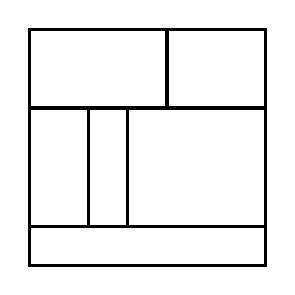 \begin{tikzpicture}[very thick, scale=.5]
    \draw (0,4) rectangle (7/2,6);
    \draw (7/2,4) rectangle (6,6);
    \draw (0,1) rectangle (3/2,4);
    \draw (3/2,1) rectangle (5/2,4);
    \draw (5/2,1) rectangle (6,4);
    \draw (0,0) rectangle (6,1);
\end{tikzpicture}
